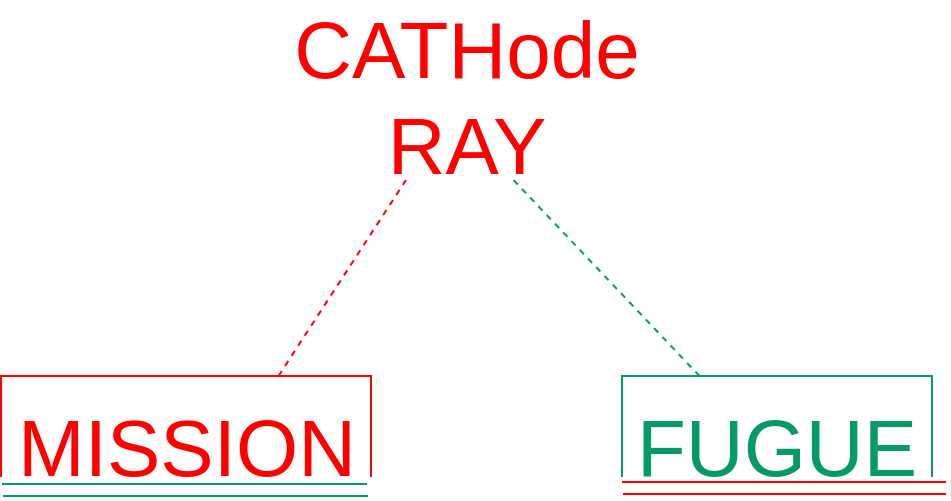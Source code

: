 <mxfile version="17.4.6" type="github">
  <diagram id="8jjWs3WHJ7Y09ZSk-3Ga" name="Page-1">
    <mxGraphModel dx="689" dy="739" grid="1" gridSize="10" guides="1" tooltips="1" connect="1" arrows="1" fold="1" page="1" pageScale="1" pageWidth="850" pageHeight="1100" math="0" shadow="0">
      <root>
        <mxCell id="0" />
        <mxCell id="1" parent="0" />
        <mxCell id="ojEiuO20UweXeS1QDJIr-1" value="&lt;font style=&quot;font-size: 40px&quot; color=&quot;#ff0000&quot;&gt;CATHode&lt;br&gt;RAY&lt;br&gt;&lt;/font&gt;" style="text;html=1;align=center;verticalAlign=middle;resizable=0;points=[];autosize=1;strokeColor=none;fillColor=none;" vertex="1" parent="1">
          <mxGeometry x="175" y="145" width="190" height="50" as="geometry" />
        </mxCell>
        <mxCell id="ojEiuO20UweXeS1QDJIr-2" value="MISSION" style="text;html=1;align=center;verticalAlign=middle;resizable=0;points=[];autosize=1;strokeColor=none;fillColor=none;fontSize=40;fontColor=#FF0000;" vertex="1" parent="1">
          <mxGeometry x="40" y="320" width="180" height="50" as="geometry" />
        </mxCell>
        <mxCell id="ojEiuO20UweXeS1QDJIr-3" value="&lt;font color=&quot;#069968&quot;&gt;FUGUE&lt;/font&gt;" style="text;html=1;align=center;verticalAlign=middle;resizable=0;points=[];autosize=1;strokeColor=none;fillColor=none;fontSize=40;fontColor=#FF0000;" vertex="1" parent="1">
          <mxGeometry x="345" y="320" width="160" height="50" as="geometry" />
        </mxCell>
        <mxCell id="ojEiuO20UweXeS1QDJIr-5" value="" style="shape=partialRectangle;whiteSpace=wrap;html=1;bottom=1;right=1;left=1;top=0;fillColor=none;routingCenterX=-0.5;fontSize=40;fontColor=#069968;rotation=-180;strokeColor=#069968;" vertex="1" parent="1">
          <mxGeometry x="348" y="310" width="155" height="50" as="geometry" />
        </mxCell>
        <mxCell id="ojEiuO20UweXeS1QDJIr-6" value="" style="shape=partialRectangle;whiteSpace=wrap;html=1;bottom=1;right=1;left=1;top=0;fillColor=none;routingCenterX=-0.5;fontSize=40;fontColor=#069968;rotation=-180;strokeColor=#FF0000;" vertex="1" parent="1">
          <mxGeometry x="37.5" y="310" width="185" height="50" as="geometry" />
        </mxCell>
        <mxCell id="ojEiuO20UweXeS1QDJIr-7" value="" style="endArrow=none;html=1;rounded=0;fontSize=40;fontColor=#069968;strokeColor=#069968;" edge="1" parent="1">
          <mxGeometry width="50" height="50" relative="1" as="geometry">
            <mxPoint x="38.5" y="370" as="sourcePoint" />
            <mxPoint x="221" y="370" as="targetPoint" />
          </mxGeometry>
        </mxCell>
        <mxCell id="ojEiuO20UweXeS1QDJIr-8" value="" style="endArrow=none;html=1;rounded=0;fontSize=40;fontColor=#069968;strokeColor=#069968;" edge="1" parent="1">
          <mxGeometry width="50" height="50" relative="1" as="geometry">
            <mxPoint x="38" y="364" as="sourcePoint" />
            <mxPoint x="220.5" y="364" as="targetPoint" />
          </mxGeometry>
        </mxCell>
        <mxCell id="ojEiuO20UweXeS1QDJIr-9" value="" style="endArrow=none;html=1;rounded=0;fontSize=40;fontColor=#069968;strokeColor=#FF0000;" edge="1" parent="1">
          <mxGeometry width="50" height="50" relative="1" as="geometry">
            <mxPoint x="348.5" y="369" as="sourcePoint" />
            <mxPoint x="510" y="369" as="targetPoint" />
          </mxGeometry>
        </mxCell>
        <mxCell id="ojEiuO20UweXeS1QDJIr-10" value="" style="endArrow=none;html=1;rounded=0;fontSize=40;fontColor=#069968;strokeColor=#FF0000;" edge="1" parent="1">
          <mxGeometry width="50" height="50" relative="1" as="geometry">
            <mxPoint x="348" y="363" as="sourcePoint" />
            <mxPoint x="510" y="363" as="targetPoint" />
          </mxGeometry>
        </mxCell>
        <mxCell id="ojEiuO20UweXeS1QDJIr-11" value="" style="endArrow=none;dashed=1;html=1;rounded=0;fontSize=40;fontColor=#069968;strokeColor=#FF0000;exitX=0.25;exitY=1;exitDx=0;exitDy=0;" edge="1" parent="1" source="ojEiuO20UweXeS1QDJIr-6">
          <mxGeometry width="50" height="50" relative="1" as="geometry">
            <mxPoint x="175" y="302" as="sourcePoint" />
            <mxPoint x="240" y="212" as="targetPoint" />
          </mxGeometry>
        </mxCell>
        <mxCell id="ojEiuO20UweXeS1QDJIr-12" value="" style="endArrow=none;dashed=1;html=1;rounded=0;fontSize=40;fontColor=#069968;strokeColor=#069968;exitX=0.75;exitY=1;exitDx=0;exitDy=0;" edge="1" parent="1" source="ojEiuO20UweXeS1QDJIr-5">
          <mxGeometry width="50" height="50" relative="1" as="geometry">
            <mxPoint x="230" y="310" as="sourcePoint" />
            <mxPoint x="293.75" y="212" as="targetPoint" />
          </mxGeometry>
        </mxCell>
      </root>
    </mxGraphModel>
  </diagram>
</mxfile>
